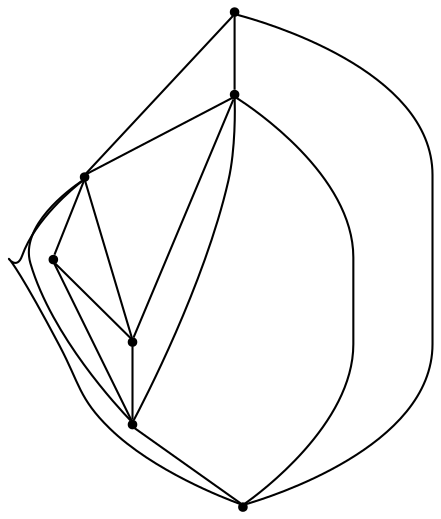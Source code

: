 graph {
  node [shape=point,comment="{\"directed\":false,\"doi\":\"10.1007/978-3-031-22203-0_27\",\"figure\":\"14 (3)\"}"]

  v0 [pos="614.7104420655685,442.91944078428656"]
  v1 [pos="548.0331533895717,442.9194407842866"]
  v2 [pos="481.35584086791835,442.9194407842866"]
  v3 [pos="414.67855219192154,442.91944078428656"]
  v4 [pos="348.00126351592485,442.9194407842866"]
  v5 [pos="281.32397483992804,442.91944078428656"]
  v6 [pos="214.6466941124835,442.9194407842866"]

  v0 -- v1 [id="-1",pos="614.7104420655685,442.91944078428656 593.1570207100287,464.47259798841327 593.1570207100287,464.47259798841327 593.1570207100287,464.47259798841327 585.3016255297182,472.3279286894871 577.441969925422,472.3279286894871 569.5865747451115,464.47259798841327 548.0331533895717,442.9194407842866 548.0331533895717,442.9194407842866 548.0331533895717,442.9194407842866"]
  v6 -- v4 [id="-2",pos="214.6466941124835,442.9194407842866 245.45161025599563,643.1447211127727 245.45161025599563,643.1447211127727 245.45161025599563,643.1447211127727 247.1393899356378,654.1254955185833 253.5404067234663,659.6179731651004 264.6546765165855,659.6179731651004 718.8937056218134,659.6179731651004 718.8937056218134,659.6179731651004 718.8937056218134,659.6179731651004 730.0080072091415,659.6179731651004 735.5630277908126,654.0629888700558 735.5630277908126,642.9488552896531 735.5630277908126,338.73745406274156 735.5630277908126,338.73745406274156 735.5630277908126,338.73745406274156 735.5630277908126,327.623352276158 730.0080072091415,322.06833618729434 718.8937056218134,322.06833618729434 398.00925386857904,322.06833618729434 398.00925386857904,322.06833618729434 398.00925386857904,322.06833618729434 386.89498407545983,322.06833618729434 379.8605471618381,327.423305565815 376.905911333505,338.13737751935093 348.00126351592485,442.9194407842866 348.00126351592485,442.9194407842866 348.00126351592485,442.9194407842866"]
  v5 -- v6 [id="-3",pos="281.32397483992804,442.91944078428656 259.7705614329405,464.47259798841327 259.7705614329405,464.47259798841327 259.7705614329405,464.47259798841327 251.91515035552558,472.3279286894871 244.05555833964704,472.3279286894871 236.2001472622321,464.47259798841327 214.6466941124835,442.9194407842866 214.6466941124835,442.9194407842866 214.6466941124835,442.9194407842866"]
  v5 -- v3 [id="-4",pos="281.32397483992804,442.91944078428656 311.61214765557037,605.7225533900228 311.61214765557037,605.7225533900228 311.61214765557037,605.7225533900228 313.64580063617586,616.6491352310243 320.2176953994631,622.1124579453441 331.33196519258223,622.1124579453441 681.3877307415653,622.1124579453441 681.3877307415653,622.1124579453441 681.3877307415653,622.1124579453441 692.5020323288933,622.1124579453441 698.0570529105645,616.5574736502997 698.0570529105645,605.443340069897 698.0570529105645,376.24296928249777 698.0570529105645,376.24296928249777 698.0570529105645,376.24296928249777 698.0570529105645,365.128835702095 692.5020323288933,359.5738514070506 681.3877307415653,359.5738514070506 464.6865425445758,359.5738514070506 464.6865425445758,359.5738514070506 464.6865425445758,359.5738514070506 453.5722727514566,359.5738514070506 445.9544121054566,364.73293906554204 441.82456693543975,375.0511461763442 414.67855219192154,442.91944078428656 414.67855219192154,442.91944078428656 414.67855219192154,442.91944078428656"]
  v5 -- v1 [id="-5",pos="281.32397483992804,442.91944078428656 319.04668289334734,597.5838443785092 319.04668289334734,597.5838443785092 319.04668289334734,597.5838443785092 321.6804197717679,608.3812797259611 328.5523564839626,613.7778990076205 339.66662627708183,613.7778990076205 673.0530696570656,613.7778990076205 673.0530696570656,613.7778990076205 673.0530696570656,613.7778990076205 684.1673712443937,613.7778990076205 689.7223918260648,608.2229147125761 689.7223918260648,597.1087811321734 689.7223918260648,384.5775282202214 689.7223918260648,384.5775282202214 689.7223918260648,384.5775282202214 689.7223918260648,373.4633946398186 684.1673712443937,367.9084103447742 673.0530696570656,367.9084103447742 598.0411198965693,367.9084103447742 598.0411198965693,367.9084103447742 598.0411198965693,367.9084103447742 586.9268183092413,367.9084103447742 579.1130735425229,372.98416640316884 574.5998855964142,383.139811716453 548.0331533895717,442.9194407842866 548.0331533895717,442.9194407842866 548.0331533895717,442.9194407842866"]
  v4 -- v3 [id="-6",pos="348.00126351592485,442.9194407842866 369.55470871712123,464.47259798841327 369.55470871712123,464.47259798841327 369.55470871712123,464.47259798841327 377.41013569164056,472.3279286894871 385.2697277075191,472.3279286894871 393.12515468203844,464.47259798841327 414.67855219192154,442.91944078428656 414.67855219192154,442.91944078428656 414.67855219192154,442.91944078428656"]
  v4 -- v5 [id="-7",pos="348.00126351592485,442.9194407842866 326.4478660060417,464.47259798841327 326.4478660060417,464.47259798841327 326.4478660060417,464.47259798841327 318.59243903152236,472.3279286894871 310.7328470156438,472.3279286894871 302.8774200411244,464.47259798841327 281.32397483992804,442.91944078428656 281.32397483992804,442.91944078428656 281.32397483992804,442.91944078428656"]
  v5 -- v2 [id="-8",pos="281.32397483992804,442.91944078428656 315.3377612542817,601.6469672957048 315.3377612542817,601.6469672957048 315.3377612542817,601.6469672957048 317.66729114243554,612.5110424881788 324.38502594171285,617.9451784764823 335.49929573483206,617.9451784764823 677.2204001993155,617.9451784764823 677.2204001993155,617.9451784764823 677.2204001993155,617.9451784764823 688.3347017866436,617.9451784764823 693.8897223683147,612.3901941814379 693.8897223683147,601.2760606010352 693.8897223683147,380.4102487513596 693.8897223683147,380.4102487513596 693.8897223683147,380.4102487513596 693.8897223683147,369.2961151709568 688.3347017866436,363.7411308759124 677.2204001993155,363.7411308759124 531.3638312205726,363.7411308759124 531.3638312205726,363.7411308759124 531.3638312205726,363.7411308759124 520.2495614274534,363.7411308759124 512.540006283133,368.86273362157897 508.2268039106842,379.1058755252737 481.35584086791835,442.9194407842866 481.35584086791835,442.9194407842866 481.35584086791835,442.9194407842866"]
  v4 -- v1 [id="-9",pos="348.00126351592485,442.9194407842866 373.71370917665257,564.1330903015016 373.71370917665257,564.1330903015016 373.71370917665257,564.1330903015016 376.0182488166511,575.0055272684226 382.72765353321,580.4396632567261 393.8419233263292,580.4396632567261 635.5470947768175,580.4396632567261 635.5470947768175,580.4396632567261 635.5470947768175,580.4396632567261 646.6613963641455,580.4396632567261 652.2164169458167,574.8846789616816 652.2164169458167,563.7705453812789 652.2164169458167,422.0830434399776 652.2164169458167,422.0830434399776 652.2164169458167,422.0830434399776 652.2164169458167,410.9689098595748 646.6613963641455,405.41392556453036 635.5470947768175,405.41392556453036 593.8737893543195,405.41392556453036 593.8737893543195,405.41392556453036 593.8737893543195,405.41392556453036 582.7594877669915,405.41392556453036 573.7914224538031,409.7979117049907 566.9695298263366,418.57001718240605 548.0331533895717,442.9194407842866 548.0331533895717,442.9194407842866 548.0331533895717,442.9194407842866"]
  v3 -- v6 [id="-10",pos="414.67855219192154,442.91944078428656 443.4373281793028,342.2630070850739 443.4373281793028,342.2630070850739 443.4373281793028,342.2630070850739 446.4919885886747,331.5780582699159 453.5722727514566,326.23561565615614 464.6865425445758,326.23561565615614 714.7263750795637,326.23561565615614 714.7263750795637,326.23561565615614 714.7263750795637,326.23561565615614 725.8406766668917,326.23561565615614 731.3956972485628,331.7906317450197 731.3956972485628,342.90473353160337 731.3956972485628,638.7815758207913 731.3956972485628,638.7815758207913 731.3956972485628,638.7815758207913 731.3956972485628,649.895709401194 725.8406766668917,655.4506936962385 714.7263750795637,655.4506936962385 268.8220070588353,655.4506936962385 268.8220070588353,655.4506936962385 268.8220070588353,655.4506936962385 257.7077372657161,655.4506936962385 251.18585479294833,649.9790568982005 249.25639143474083,639.0357833021244 214.6466941124835,442.9194407842866 214.6466941124835,442.9194407842866 214.6466941124835,442.9194407842866"]
  v3 -- v2 [id="-11",pos="414.67855219192154,442.91944078428656 436.231997393118,464.47259798841327 436.231997393118,464.47259798841327 436.231997393118,464.47259798841327 444.0874243676373,472.3279286894871 451.94701638351586,472.3279286894871 459.8024433580352,464.47259798841327 481.35584086791835,442.9194407842866 481.35584086791835,442.9194407842866 481.35584086791835,442.9194407842866"]
  v1 -- v2 [id="-12",pos="548.0331533895717,442.9194407842866 526.4797320340319,464.47259798841327 526.4797320340319,464.47259798841327 526.4797320340319,464.47259798841327 518.6243050595126,472.3279286894871 510.76471304363406,472.3279286894871 502.9092860691147,464.47259798841327 481.35584086791835,442.9194407842866 481.35584086791835,442.9194407842866 481.35584086791835,442.9194407842866"]
  v2 -- v0 [id="-13",pos="481.35584086791835,442.9194407842866 507.23914860700035,494.6853741376613 507.23914860700035,494.6853741376613 507.23914860700035,494.6853741376613 512.2107772505021,504.6243445731661 520.2495614274534,509.5959122860754 531.3638312205726,509.5959122860754 564.7024755585709,509.5959122860754 564.7024755585709,509.5959122860754 564.7024755585709,509.5959122860754 575.816777145899,509.5959122860754 583.8554977344326,504.6243445731661 588.8271581721431,494.6853741376613 614.7104420655685,442.91944078428656 614.7104420655685,442.91944078428656 614.7104420655685,442.91944078428656"]
  v1 -- v3 [id="-14",pos="548.0331533895717,442.9194407842866 569.5865747451115,421.3662835801599 569.5865747451115,421.3662835801599 569.5865747451115,421.3662835801599 577.4420335138396,413.51095287908606 586.9268183092413,409.58120503339217 598.0411198965693,409.58120503339217 631.3797642345677,409.58120503339217 631.3797642345677,409.58120503339217 631.3797642345677,409.58120503339217 642.4940658218958,409.58120503339217 648.0490864035669,415.1361893284366 648.0490864035669,426.2503229088394 648.0490864035669,559.6032659124171 648.0490864035669,559.6032659124171 648.0490864035669,559.6032659124171 648.0490864035669,570.7173994928198 642.4940658218958,576.2723837878643 631.3797642345677,576.2723837878643 468.85387308682556,576.2723837878643 468.85387308682556,576.2723837878643 468.85387308682556,576.2723837878643 457.7396032937064,576.2723837878643 450.68014433772055,570.9216111934768 447.6713311775088,560.2241992011964 414.67855219192154,442.91944078428656 414.67855219192154,442.91944078428656 414.67855219192154,442.91944078428656"]
  v0 -- v3 [id="-15",pos="614.7104420655685,442.91944078428656 586.6434683199794,527.119330083156 586.6434683199794,527.119330083156 586.6434683199794,527.119330083156 583.1303990074233,537.6625420523652 575.816777145899,542.9341480369699 564.7024755585709,542.9341480369699 468.85387308682556,542.9341480369699 468.85387308682556,542.9341480369699 468.85387308682556,542.9341480369699 457.7396032937064,542.9341480369699 450.234230558614,537.7333786815204 446.33362163439807,527.3276749803075 414.67855219192154,442.91944078428656 414.67855219192154,442.91944078428656 414.67855219192154,442.91944078428656"]
}